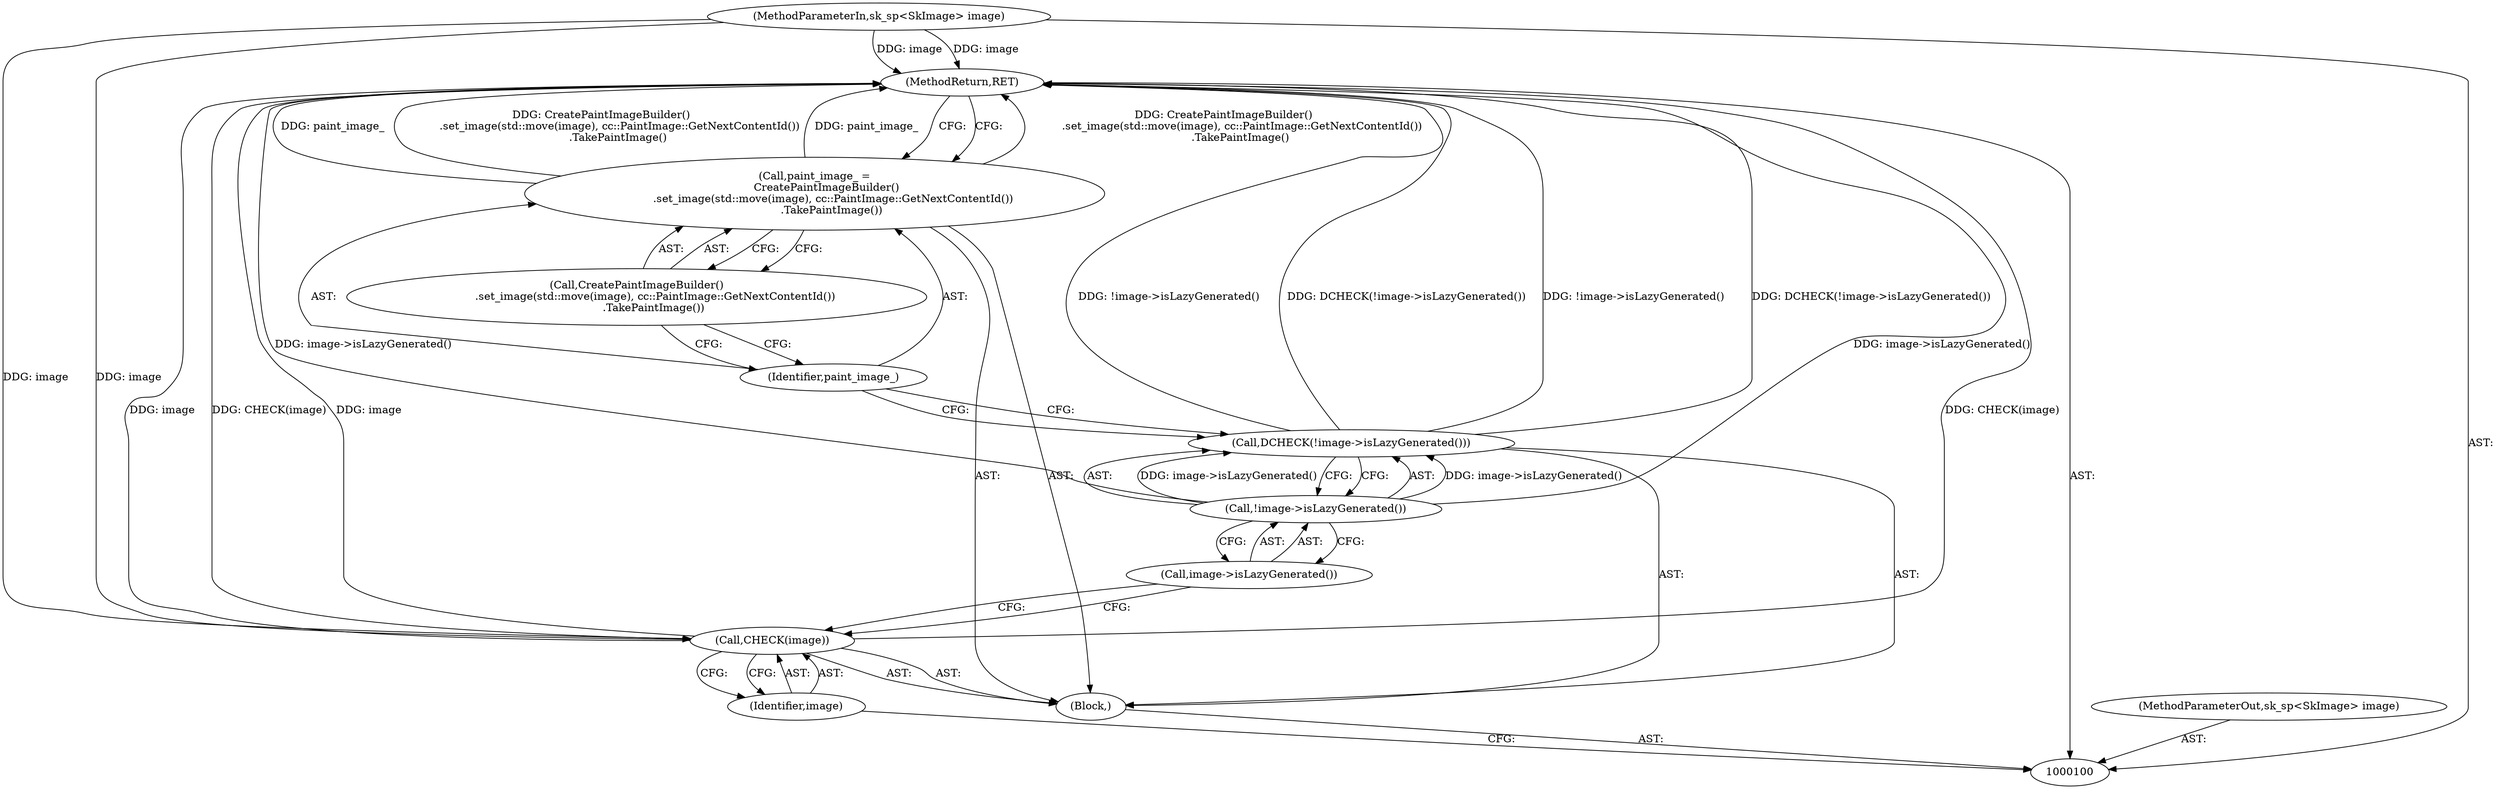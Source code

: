 digraph "0_Chrome_78d89fe556cb5dabbc47b4967cdf55e607e29580_14" {
"1000111" [label="(MethodReturn,RET)"];
"1000102" [label="(Block,)"];
"1000101" [label="(MethodParameterIn,sk_sp<SkImage> image)"];
"1000140" [label="(MethodParameterOut,sk_sp<SkImage> image)"];
"1000103" [label="(Call,CHECK(image))"];
"1000104" [label="(Identifier,image)"];
"1000106" [label="(Call,!image->isLazyGenerated())"];
"1000107" [label="(Call,image->isLazyGenerated())"];
"1000105" [label="(Call,DCHECK(!image->isLazyGenerated()))"];
"1000108" [label="(Call,paint_image_ =\n       CreatePaintImageBuilder()\n           .set_image(std::move(image), cc::PaintImage::GetNextContentId())\n          .TakePaintImage())"];
"1000109" [label="(Identifier,paint_image_)"];
"1000110" [label="(Call,CreatePaintImageBuilder()\n           .set_image(std::move(image), cc::PaintImage::GetNextContentId())\n          .TakePaintImage())"];
"1000111" -> "1000100"  [label="AST: "];
"1000111" -> "1000108"  [label="CFG: "];
"1000106" -> "1000111"  [label="DDG: image->isLazyGenerated()"];
"1000103" -> "1000111"  [label="DDG: image"];
"1000103" -> "1000111"  [label="DDG: CHECK(image)"];
"1000105" -> "1000111"  [label="DDG: DCHECK(!image->isLazyGenerated())"];
"1000105" -> "1000111"  [label="DDG: !image->isLazyGenerated()"];
"1000101" -> "1000111"  [label="DDG: image"];
"1000108" -> "1000111"  [label="DDG: CreatePaintImageBuilder()\n           .set_image(std::move(image), cc::PaintImage::GetNextContentId())\n          .TakePaintImage()"];
"1000108" -> "1000111"  [label="DDG: paint_image_"];
"1000102" -> "1000100"  [label="AST: "];
"1000103" -> "1000102"  [label="AST: "];
"1000105" -> "1000102"  [label="AST: "];
"1000108" -> "1000102"  [label="AST: "];
"1000101" -> "1000100"  [label="AST: "];
"1000101" -> "1000111"  [label="DDG: image"];
"1000101" -> "1000103"  [label="DDG: image"];
"1000140" -> "1000100"  [label="AST: "];
"1000103" -> "1000102"  [label="AST: "];
"1000103" -> "1000104"  [label="CFG: "];
"1000104" -> "1000103"  [label="AST: "];
"1000107" -> "1000103"  [label="CFG: "];
"1000103" -> "1000111"  [label="DDG: image"];
"1000103" -> "1000111"  [label="DDG: CHECK(image)"];
"1000101" -> "1000103"  [label="DDG: image"];
"1000104" -> "1000103"  [label="AST: "];
"1000104" -> "1000100"  [label="CFG: "];
"1000103" -> "1000104"  [label="CFG: "];
"1000106" -> "1000105"  [label="AST: "];
"1000106" -> "1000107"  [label="CFG: "];
"1000107" -> "1000106"  [label="AST: "];
"1000105" -> "1000106"  [label="CFG: "];
"1000106" -> "1000111"  [label="DDG: image->isLazyGenerated()"];
"1000106" -> "1000105"  [label="DDG: image->isLazyGenerated()"];
"1000107" -> "1000106"  [label="AST: "];
"1000107" -> "1000103"  [label="CFG: "];
"1000106" -> "1000107"  [label="CFG: "];
"1000105" -> "1000102"  [label="AST: "];
"1000105" -> "1000106"  [label="CFG: "];
"1000106" -> "1000105"  [label="AST: "];
"1000109" -> "1000105"  [label="CFG: "];
"1000105" -> "1000111"  [label="DDG: DCHECK(!image->isLazyGenerated())"];
"1000105" -> "1000111"  [label="DDG: !image->isLazyGenerated()"];
"1000106" -> "1000105"  [label="DDG: image->isLazyGenerated()"];
"1000108" -> "1000102"  [label="AST: "];
"1000108" -> "1000110"  [label="CFG: "];
"1000109" -> "1000108"  [label="AST: "];
"1000110" -> "1000108"  [label="AST: "];
"1000111" -> "1000108"  [label="CFG: "];
"1000108" -> "1000111"  [label="DDG: CreatePaintImageBuilder()\n           .set_image(std::move(image), cc::PaintImage::GetNextContentId())\n          .TakePaintImage()"];
"1000108" -> "1000111"  [label="DDG: paint_image_"];
"1000109" -> "1000108"  [label="AST: "];
"1000109" -> "1000105"  [label="CFG: "];
"1000110" -> "1000109"  [label="CFG: "];
"1000110" -> "1000108"  [label="AST: "];
"1000110" -> "1000109"  [label="CFG: "];
"1000108" -> "1000110"  [label="CFG: "];
}
